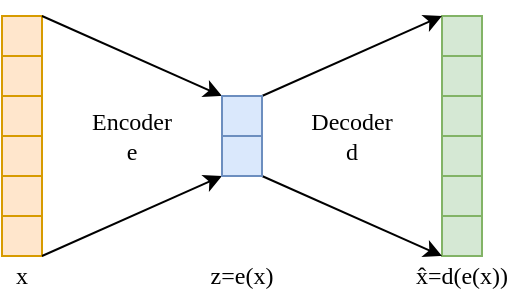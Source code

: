 <mxfile version="14.0.1" type="device"><diagram id="EXWax7UP-6Qk8mwmk_0z" name="Page-1"><mxGraphModel dx="350" dy="439" grid="1" gridSize="10" guides="1" tooltips="1" connect="1" arrows="1" fold="1" page="1" pageScale="1" pageWidth="827" pageHeight="1169" math="0" shadow="0"><root><mxCell id="0"/><mxCell id="1" parent="0"/><mxCell id="K4ZX8z8D5tUPrkU8alBV-1" value="" style="rounded=0;whiteSpace=wrap;html=1;fillColor=#ffe6cc;strokeColor=#d79b00;" vertex="1" parent="1"><mxGeometry x="120" y="160" width="20" height="20" as="geometry"/></mxCell><mxCell id="K4ZX8z8D5tUPrkU8alBV-2" value="" style="rounded=0;whiteSpace=wrap;html=1;fillColor=#ffe6cc;strokeColor=#d79b00;" vertex="1" parent="1"><mxGeometry x="120" y="180" width="20" height="20" as="geometry"/></mxCell><mxCell id="K4ZX8z8D5tUPrkU8alBV-3" value="" style="rounded=0;whiteSpace=wrap;html=1;fillColor=#ffe6cc;strokeColor=#d79b00;" vertex="1" parent="1"><mxGeometry x="120" y="200" width="20" height="20" as="geometry"/></mxCell><mxCell id="K4ZX8z8D5tUPrkU8alBV-4" value="" style="rounded=0;whiteSpace=wrap;html=1;fillColor=#ffe6cc;strokeColor=#d79b00;" vertex="1" parent="1"><mxGeometry x="120" y="220" width="20" height="20" as="geometry"/></mxCell><mxCell id="K4ZX8z8D5tUPrkU8alBV-7" value="" style="rounded=0;whiteSpace=wrap;html=1;fillColor=#ffe6cc;strokeColor=#d79b00;" vertex="1" parent="1"><mxGeometry x="120" y="240" width="20" height="20" as="geometry"/></mxCell><mxCell id="K4ZX8z8D5tUPrkU8alBV-8" value="" style="rounded=0;whiteSpace=wrap;html=1;fillColor=#ffe6cc;strokeColor=#d79b00;" vertex="1" parent="1"><mxGeometry x="120" y="260" width="20" height="20" as="geometry"/></mxCell><mxCell id="K4ZX8z8D5tUPrkU8alBV-25" value="" style="group;fillColor=#d5e8d4;strokeColor=#82b366;" vertex="1" connectable="0" parent="1"><mxGeometry x="340" y="160" width="20" height="120" as="geometry"/></mxCell><mxCell id="K4ZX8z8D5tUPrkU8alBV-19" value="" style="rounded=0;whiteSpace=wrap;html=1;fillColor=#d5e8d4;strokeColor=#82b366;" vertex="1" parent="K4ZX8z8D5tUPrkU8alBV-25"><mxGeometry width="20" height="20" as="geometry"/></mxCell><mxCell id="K4ZX8z8D5tUPrkU8alBV-20" value="" style="rounded=0;whiteSpace=wrap;html=1;fillColor=#d5e8d4;strokeColor=#82b366;" vertex="1" parent="K4ZX8z8D5tUPrkU8alBV-25"><mxGeometry y="20" width="20" height="20" as="geometry"/></mxCell><mxCell id="K4ZX8z8D5tUPrkU8alBV-21" value="" style="rounded=0;whiteSpace=wrap;html=1;fillColor=#d5e8d4;strokeColor=#82b366;" vertex="1" parent="K4ZX8z8D5tUPrkU8alBV-25"><mxGeometry y="40" width="20" height="20" as="geometry"/></mxCell><mxCell id="K4ZX8z8D5tUPrkU8alBV-22" value="" style="rounded=0;whiteSpace=wrap;html=1;fillColor=#d5e8d4;strokeColor=#82b366;" vertex="1" parent="K4ZX8z8D5tUPrkU8alBV-25"><mxGeometry y="60" width="20" height="20" as="geometry"/></mxCell><mxCell id="K4ZX8z8D5tUPrkU8alBV-23" value="" style="rounded=0;whiteSpace=wrap;html=1;fillColor=#d5e8d4;strokeColor=#82b366;" vertex="1" parent="K4ZX8z8D5tUPrkU8alBV-25"><mxGeometry y="80" width="20" height="20" as="geometry"/></mxCell><mxCell id="K4ZX8z8D5tUPrkU8alBV-24" value="" style="rounded=0;whiteSpace=wrap;html=1;fillColor=#d5e8d4;strokeColor=#82b366;" vertex="1" parent="K4ZX8z8D5tUPrkU8alBV-25"><mxGeometry y="100" width="20" height="20" as="geometry"/></mxCell><mxCell id="K4ZX8z8D5tUPrkU8alBV-26" value="&lt;div&gt;&lt;font face=&quot;Tahoma&quot;&gt;Encoder&lt;/font&gt;&lt;/div&gt;&lt;div&gt;&lt;font face=&quot;Tahoma&quot;&gt;e&lt;br&gt;&lt;/font&gt;&lt;/div&gt;" style="text;html=1;strokeColor=none;fillColor=none;align=center;verticalAlign=middle;whiteSpace=wrap;rounded=0;" vertex="1" parent="1"><mxGeometry x="140" y="210" width="90" height="20" as="geometry"/></mxCell><mxCell id="K4ZX8z8D5tUPrkU8alBV-28" value="&lt;div&gt;&lt;font face=&quot;Tahoma&quot;&gt;Decoder&lt;/font&gt;&lt;/div&gt;&lt;div&gt;&lt;font face=&quot;Tahoma&quot;&gt;d&lt;br&gt;&lt;/font&gt;&lt;/div&gt;" style="text;html=1;strokeColor=none;fillColor=none;align=center;verticalAlign=middle;whiteSpace=wrap;rounded=0;" vertex="1" parent="1"><mxGeometry x="250" y="210" width="90" height="20" as="geometry"/></mxCell><mxCell id="K4ZX8z8D5tUPrkU8alBV-29" value="&lt;font face=&quot;Tahoma&quot;&gt;x&lt;/font&gt;" style="text;html=1;strokeColor=none;fillColor=none;align=center;verticalAlign=middle;whiteSpace=wrap;rounded=0;" vertex="1" parent="1"><mxGeometry x="120" y="280" width="20" height="20" as="geometry"/></mxCell><mxCell id="K4ZX8z8D5tUPrkU8alBV-30" value="&lt;font face=&quot;Tahoma&quot;&gt;z=e(x)&lt;/font&gt;" style="text;html=1;strokeColor=none;fillColor=none;align=center;verticalAlign=middle;whiteSpace=wrap;rounded=0;" vertex="1" parent="1"><mxGeometry x="230" y="280" width="20" height="20" as="geometry"/></mxCell><mxCell id="K4ZX8z8D5tUPrkU8alBV-31" value="&lt;font face=&quot;Tahoma&quot;&gt;x̂=d(e(x))&lt;/font&gt;" style="text;html=1;strokeColor=none;fillColor=none;align=center;verticalAlign=middle;whiteSpace=wrap;rounded=0;" vertex="1" parent="1"><mxGeometry x="340" y="280" width="20" height="20" as="geometry"/></mxCell><mxCell id="K4ZX8z8D5tUPrkU8alBV-32" value="" style="endArrow=classic;html=1;entryX=0;entryY=1;entryDx=0;entryDy=0;exitX=1;exitY=1;exitDx=0;exitDy=0;" edge="1" parent="1" source="K4ZX8z8D5tUPrkU8alBV-8" target="K4ZX8z8D5tUPrkU8alBV-14"><mxGeometry width="50" height="50" relative="1" as="geometry"><mxPoint x="140" y="280" as="sourcePoint"/><mxPoint x="230" y="260" as="targetPoint"/></mxGeometry></mxCell><mxCell id="K4ZX8z8D5tUPrkU8alBV-33" value="" style="endArrow=classic;html=1;entryX=0;entryY=0;entryDx=0;entryDy=0;exitX=1;exitY=1;exitDx=0;exitDy=0;" edge="1" parent="1" target="K4ZX8z8D5tUPrkU8alBV-13"><mxGeometry width="50" height="50" relative="1" as="geometry"><mxPoint x="140" y="160" as="sourcePoint"/><mxPoint x="230" y="180" as="targetPoint"/></mxGeometry></mxCell><mxCell id="K4ZX8z8D5tUPrkU8alBV-34" value="" style="endArrow=classic;html=1;entryX=0;entryY=0;entryDx=0;entryDy=0;exitX=1;exitY=0;exitDx=0;exitDy=0;" edge="1" parent="1" source="K4ZX8z8D5tUPrkU8alBV-13" target="K4ZX8z8D5tUPrkU8alBV-19"><mxGeometry width="50" height="50" relative="1" as="geometry"><mxPoint x="250" y="180" as="sourcePoint"/><mxPoint x="340" y="200" as="targetPoint"/></mxGeometry></mxCell><mxCell id="K4ZX8z8D5tUPrkU8alBV-36" value="" style="endArrow=classic;html=1;entryX=0;entryY=0;entryDx=0;entryDy=0;exitX=1;exitY=1;exitDx=0;exitDy=0;" edge="1" parent="1" source="K4ZX8z8D5tUPrkU8alBV-14" target="K4ZX8z8D5tUPrkU8alBV-31"><mxGeometry width="50" height="50" relative="1" as="geometry"><mxPoint x="250" y="260" as="sourcePoint"/><mxPoint x="340" y="240" as="targetPoint"/></mxGeometry></mxCell><mxCell id="K4ZX8z8D5tUPrkU8alBV-13" value="" style="rounded=0;whiteSpace=wrap;html=1;fillColor=#dae8fc;strokeColor=#6c8ebf;" vertex="1" parent="1"><mxGeometry x="230" y="200" width="20" height="20" as="geometry"/></mxCell><mxCell id="K4ZX8z8D5tUPrkU8alBV-14" value="" style="rounded=0;whiteSpace=wrap;html=1;fillColor=#dae8fc;strokeColor=#6c8ebf;" vertex="1" parent="1"><mxGeometry x="230" y="220" width="20" height="20" as="geometry"/></mxCell></root></mxGraphModel></diagram></mxfile>